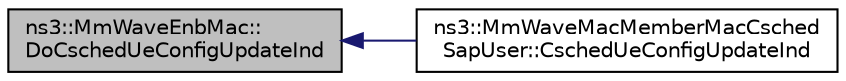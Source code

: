 digraph "ns3::MmWaveEnbMac::DoCschedUeConfigUpdateInd"
{
  edge [fontname="Helvetica",fontsize="10",labelfontname="Helvetica",labelfontsize="10"];
  node [fontname="Helvetica",fontsize="10",shape=record];
  rankdir="LR";
  Node1 [label="ns3::MmWaveEnbMac::\lDoCschedUeConfigUpdateInd",height=0.2,width=0.4,color="black", fillcolor="grey75", style="filled", fontcolor="black"];
  Node1 -> Node2 [dir="back",color="midnightblue",fontsize="10",style="solid"];
  Node2 [label="ns3::MmWaveMacMemberMacCsched\lSapUser::CschedUeConfigUpdateInd",height=0.2,width=0.4,color="black", fillcolor="white", style="filled",URL="$d0/d50/classns3_1_1MmWaveMacMemberMacCschedSapUser.html#a35b8ac894de6946ebc712306ac1a46e9"];
}
